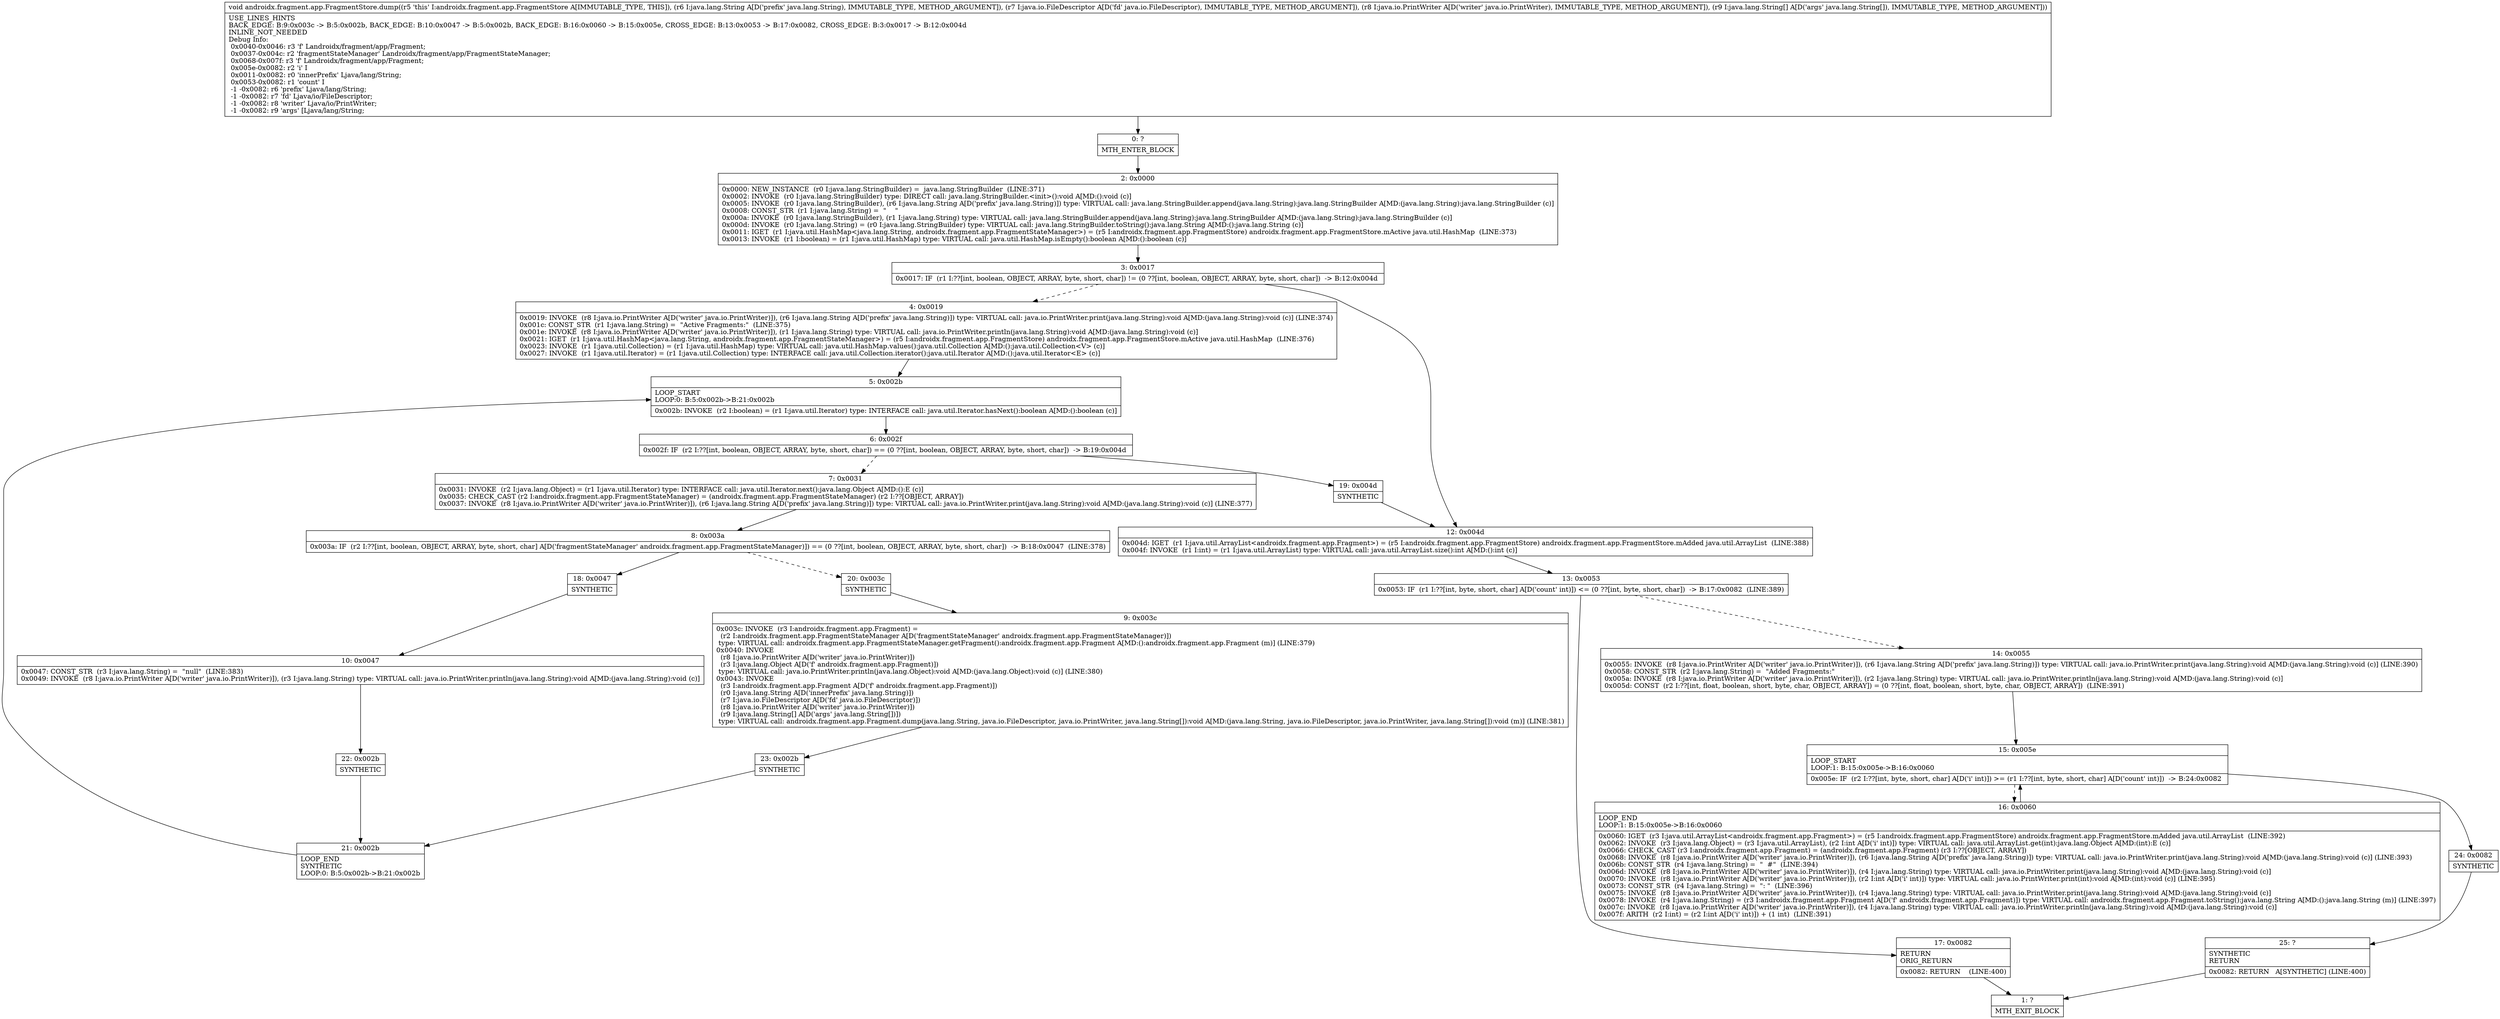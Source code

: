 digraph "CFG forandroidx.fragment.app.FragmentStore.dump(Ljava\/lang\/String;Ljava\/io\/FileDescriptor;Ljava\/io\/PrintWriter;[Ljava\/lang\/String;)V" {
Node_0 [shape=record,label="{0\:\ ?|MTH_ENTER_BLOCK\l}"];
Node_2 [shape=record,label="{2\:\ 0x0000|0x0000: NEW_INSTANCE  (r0 I:java.lang.StringBuilder) =  java.lang.StringBuilder  (LINE:371)\l0x0002: INVOKE  (r0 I:java.lang.StringBuilder) type: DIRECT call: java.lang.StringBuilder.\<init\>():void A[MD:():void (c)]\l0x0005: INVOKE  (r0 I:java.lang.StringBuilder), (r6 I:java.lang.String A[D('prefix' java.lang.String)]) type: VIRTUAL call: java.lang.StringBuilder.append(java.lang.String):java.lang.StringBuilder A[MD:(java.lang.String):java.lang.StringBuilder (c)]\l0x0008: CONST_STR  (r1 I:java.lang.String) =  \"    \" \l0x000a: INVOKE  (r0 I:java.lang.StringBuilder), (r1 I:java.lang.String) type: VIRTUAL call: java.lang.StringBuilder.append(java.lang.String):java.lang.StringBuilder A[MD:(java.lang.String):java.lang.StringBuilder (c)]\l0x000d: INVOKE  (r0 I:java.lang.String) = (r0 I:java.lang.StringBuilder) type: VIRTUAL call: java.lang.StringBuilder.toString():java.lang.String A[MD:():java.lang.String (c)]\l0x0011: IGET  (r1 I:java.util.HashMap\<java.lang.String, androidx.fragment.app.FragmentStateManager\>) = (r5 I:androidx.fragment.app.FragmentStore) androidx.fragment.app.FragmentStore.mActive java.util.HashMap  (LINE:373)\l0x0013: INVOKE  (r1 I:boolean) = (r1 I:java.util.HashMap) type: VIRTUAL call: java.util.HashMap.isEmpty():boolean A[MD:():boolean (c)]\l}"];
Node_3 [shape=record,label="{3\:\ 0x0017|0x0017: IF  (r1 I:??[int, boolean, OBJECT, ARRAY, byte, short, char]) != (0 ??[int, boolean, OBJECT, ARRAY, byte, short, char])  \-\> B:12:0x004d \l}"];
Node_4 [shape=record,label="{4\:\ 0x0019|0x0019: INVOKE  (r8 I:java.io.PrintWriter A[D('writer' java.io.PrintWriter)]), (r6 I:java.lang.String A[D('prefix' java.lang.String)]) type: VIRTUAL call: java.io.PrintWriter.print(java.lang.String):void A[MD:(java.lang.String):void (c)] (LINE:374)\l0x001c: CONST_STR  (r1 I:java.lang.String) =  \"Active Fragments:\"  (LINE:375)\l0x001e: INVOKE  (r8 I:java.io.PrintWriter A[D('writer' java.io.PrintWriter)]), (r1 I:java.lang.String) type: VIRTUAL call: java.io.PrintWriter.println(java.lang.String):void A[MD:(java.lang.String):void (c)]\l0x0021: IGET  (r1 I:java.util.HashMap\<java.lang.String, androidx.fragment.app.FragmentStateManager\>) = (r5 I:androidx.fragment.app.FragmentStore) androidx.fragment.app.FragmentStore.mActive java.util.HashMap  (LINE:376)\l0x0023: INVOKE  (r1 I:java.util.Collection) = (r1 I:java.util.HashMap) type: VIRTUAL call: java.util.HashMap.values():java.util.Collection A[MD:():java.util.Collection\<V\> (c)]\l0x0027: INVOKE  (r1 I:java.util.Iterator) = (r1 I:java.util.Collection) type: INTERFACE call: java.util.Collection.iterator():java.util.Iterator A[MD:():java.util.Iterator\<E\> (c)]\l}"];
Node_5 [shape=record,label="{5\:\ 0x002b|LOOP_START\lLOOP:0: B:5:0x002b\-\>B:21:0x002b\l|0x002b: INVOKE  (r2 I:boolean) = (r1 I:java.util.Iterator) type: INTERFACE call: java.util.Iterator.hasNext():boolean A[MD:():boolean (c)]\l}"];
Node_6 [shape=record,label="{6\:\ 0x002f|0x002f: IF  (r2 I:??[int, boolean, OBJECT, ARRAY, byte, short, char]) == (0 ??[int, boolean, OBJECT, ARRAY, byte, short, char])  \-\> B:19:0x004d \l}"];
Node_7 [shape=record,label="{7\:\ 0x0031|0x0031: INVOKE  (r2 I:java.lang.Object) = (r1 I:java.util.Iterator) type: INTERFACE call: java.util.Iterator.next():java.lang.Object A[MD:():E (c)]\l0x0035: CHECK_CAST (r2 I:androidx.fragment.app.FragmentStateManager) = (androidx.fragment.app.FragmentStateManager) (r2 I:??[OBJECT, ARRAY]) \l0x0037: INVOKE  (r8 I:java.io.PrintWriter A[D('writer' java.io.PrintWriter)]), (r6 I:java.lang.String A[D('prefix' java.lang.String)]) type: VIRTUAL call: java.io.PrintWriter.print(java.lang.String):void A[MD:(java.lang.String):void (c)] (LINE:377)\l}"];
Node_8 [shape=record,label="{8\:\ 0x003a|0x003a: IF  (r2 I:??[int, boolean, OBJECT, ARRAY, byte, short, char] A[D('fragmentStateManager' androidx.fragment.app.FragmentStateManager)]) == (0 ??[int, boolean, OBJECT, ARRAY, byte, short, char])  \-\> B:18:0x0047  (LINE:378)\l}"];
Node_18 [shape=record,label="{18\:\ 0x0047|SYNTHETIC\l}"];
Node_10 [shape=record,label="{10\:\ 0x0047|0x0047: CONST_STR  (r3 I:java.lang.String) =  \"null\"  (LINE:383)\l0x0049: INVOKE  (r8 I:java.io.PrintWriter A[D('writer' java.io.PrintWriter)]), (r3 I:java.lang.String) type: VIRTUAL call: java.io.PrintWriter.println(java.lang.String):void A[MD:(java.lang.String):void (c)]\l}"];
Node_22 [shape=record,label="{22\:\ 0x002b|SYNTHETIC\l}"];
Node_21 [shape=record,label="{21\:\ 0x002b|LOOP_END\lSYNTHETIC\lLOOP:0: B:5:0x002b\-\>B:21:0x002b\l}"];
Node_20 [shape=record,label="{20\:\ 0x003c|SYNTHETIC\l}"];
Node_9 [shape=record,label="{9\:\ 0x003c|0x003c: INVOKE  (r3 I:androidx.fragment.app.Fragment) = \l  (r2 I:androidx.fragment.app.FragmentStateManager A[D('fragmentStateManager' androidx.fragment.app.FragmentStateManager)])\l type: VIRTUAL call: androidx.fragment.app.FragmentStateManager.getFragment():androidx.fragment.app.Fragment A[MD:():androidx.fragment.app.Fragment (m)] (LINE:379)\l0x0040: INVOKE  \l  (r8 I:java.io.PrintWriter A[D('writer' java.io.PrintWriter)])\l  (r3 I:java.lang.Object A[D('f' androidx.fragment.app.Fragment)])\l type: VIRTUAL call: java.io.PrintWriter.println(java.lang.Object):void A[MD:(java.lang.Object):void (c)] (LINE:380)\l0x0043: INVOKE  \l  (r3 I:androidx.fragment.app.Fragment A[D('f' androidx.fragment.app.Fragment)])\l  (r0 I:java.lang.String A[D('innerPrefix' java.lang.String)])\l  (r7 I:java.io.FileDescriptor A[D('fd' java.io.FileDescriptor)])\l  (r8 I:java.io.PrintWriter A[D('writer' java.io.PrintWriter)])\l  (r9 I:java.lang.String[] A[D('args' java.lang.String[])])\l type: VIRTUAL call: androidx.fragment.app.Fragment.dump(java.lang.String, java.io.FileDescriptor, java.io.PrintWriter, java.lang.String[]):void A[MD:(java.lang.String, java.io.FileDescriptor, java.io.PrintWriter, java.lang.String[]):void (m)] (LINE:381)\l}"];
Node_23 [shape=record,label="{23\:\ 0x002b|SYNTHETIC\l}"];
Node_19 [shape=record,label="{19\:\ 0x004d|SYNTHETIC\l}"];
Node_12 [shape=record,label="{12\:\ 0x004d|0x004d: IGET  (r1 I:java.util.ArrayList\<androidx.fragment.app.Fragment\>) = (r5 I:androidx.fragment.app.FragmentStore) androidx.fragment.app.FragmentStore.mAdded java.util.ArrayList  (LINE:388)\l0x004f: INVOKE  (r1 I:int) = (r1 I:java.util.ArrayList) type: VIRTUAL call: java.util.ArrayList.size():int A[MD:():int (c)]\l}"];
Node_13 [shape=record,label="{13\:\ 0x0053|0x0053: IF  (r1 I:??[int, byte, short, char] A[D('count' int)]) \<= (0 ??[int, byte, short, char])  \-\> B:17:0x0082  (LINE:389)\l}"];
Node_14 [shape=record,label="{14\:\ 0x0055|0x0055: INVOKE  (r8 I:java.io.PrintWriter A[D('writer' java.io.PrintWriter)]), (r6 I:java.lang.String A[D('prefix' java.lang.String)]) type: VIRTUAL call: java.io.PrintWriter.print(java.lang.String):void A[MD:(java.lang.String):void (c)] (LINE:390)\l0x0058: CONST_STR  (r2 I:java.lang.String) =  \"Added Fragments:\" \l0x005a: INVOKE  (r8 I:java.io.PrintWriter A[D('writer' java.io.PrintWriter)]), (r2 I:java.lang.String) type: VIRTUAL call: java.io.PrintWriter.println(java.lang.String):void A[MD:(java.lang.String):void (c)]\l0x005d: CONST  (r2 I:??[int, float, boolean, short, byte, char, OBJECT, ARRAY]) = (0 ??[int, float, boolean, short, byte, char, OBJECT, ARRAY])  (LINE:391)\l}"];
Node_15 [shape=record,label="{15\:\ 0x005e|LOOP_START\lLOOP:1: B:15:0x005e\-\>B:16:0x0060\l|0x005e: IF  (r2 I:??[int, byte, short, char] A[D('i' int)]) \>= (r1 I:??[int, byte, short, char] A[D('count' int)])  \-\> B:24:0x0082 \l}"];
Node_16 [shape=record,label="{16\:\ 0x0060|LOOP_END\lLOOP:1: B:15:0x005e\-\>B:16:0x0060\l|0x0060: IGET  (r3 I:java.util.ArrayList\<androidx.fragment.app.Fragment\>) = (r5 I:androidx.fragment.app.FragmentStore) androidx.fragment.app.FragmentStore.mAdded java.util.ArrayList  (LINE:392)\l0x0062: INVOKE  (r3 I:java.lang.Object) = (r3 I:java.util.ArrayList), (r2 I:int A[D('i' int)]) type: VIRTUAL call: java.util.ArrayList.get(int):java.lang.Object A[MD:(int):E (c)]\l0x0066: CHECK_CAST (r3 I:androidx.fragment.app.Fragment) = (androidx.fragment.app.Fragment) (r3 I:??[OBJECT, ARRAY]) \l0x0068: INVOKE  (r8 I:java.io.PrintWriter A[D('writer' java.io.PrintWriter)]), (r6 I:java.lang.String A[D('prefix' java.lang.String)]) type: VIRTUAL call: java.io.PrintWriter.print(java.lang.String):void A[MD:(java.lang.String):void (c)] (LINE:393)\l0x006b: CONST_STR  (r4 I:java.lang.String) =  \"  #\"  (LINE:394)\l0x006d: INVOKE  (r8 I:java.io.PrintWriter A[D('writer' java.io.PrintWriter)]), (r4 I:java.lang.String) type: VIRTUAL call: java.io.PrintWriter.print(java.lang.String):void A[MD:(java.lang.String):void (c)]\l0x0070: INVOKE  (r8 I:java.io.PrintWriter A[D('writer' java.io.PrintWriter)]), (r2 I:int A[D('i' int)]) type: VIRTUAL call: java.io.PrintWriter.print(int):void A[MD:(int):void (c)] (LINE:395)\l0x0073: CONST_STR  (r4 I:java.lang.String) =  \": \"  (LINE:396)\l0x0075: INVOKE  (r8 I:java.io.PrintWriter A[D('writer' java.io.PrintWriter)]), (r4 I:java.lang.String) type: VIRTUAL call: java.io.PrintWriter.print(java.lang.String):void A[MD:(java.lang.String):void (c)]\l0x0078: INVOKE  (r4 I:java.lang.String) = (r3 I:androidx.fragment.app.Fragment A[D('f' androidx.fragment.app.Fragment)]) type: VIRTUAL call: androidx.fragment.app.Fragment.toString():java.lang.String A[MD:():java.lang.String (m)] (LINE:397)\l0x007c: INVOKE  (r8 I:java.io.PrintWriter A[D('writer' java.io.PrintWriter)]), (r4 I:java.lang.String) type: VIRTUAL call: java.io.PrintWriter.println(java.lang.String):void A[MD:(java.lang.String):void (c)]\l0x007f: ARITH  (r2 I:int) = (r2 I:int A[D('i' int)]) + (1 int)  (LINE:391)\l}"];
Node_24 [shape=record,label="{24\:\ 0x0082|SYNTHETIC\l}"];
Node_25 [shape=record,label="{25\:\ ?|SYNTHETIC\lRETURN\l|0x0082: RETURN   A[SYNTHETIC] (LINE:400)\l}"];
Node_1 [shape=record,label="{1\:\ ?|MTH_EXIT_BLOCK\l}"];
Node_17 [shape=record,label="{17\:\ 0x0082|RETURN\lORIG_RETURN\l|0x0082: RETURN    (LINE:400)\l}"];
MethodNode[shape=record,label="{void androidx.fragment.app.FragmentStore.dump((r5 'this' I:androidx.fragment.app.FragmentStore A[IMMUTABLE_TYPE, THIS]), (r6 I:java.lang.String A[D('prefix' java.lang.String), IMMUTABLE_TYPE, METHOD_ARGUMENT]), (r7 I:java.io.FileDescriptor A[D('fd' java.io.FileDescriptor), IMMUTABLE_TYPE, METHOD_ARGUMENT]), (r8 I:java.io.PrintWriter A[D('writer' java.io.PrintWriter), IMMUTABLE_TYPE, METHOD_ARGUMENT]), (r9 I:java.lang.String[] A[D('args' java.lang.String[]), IMMUTABLE_TYPE, METHOD_ARGUMENT]))  | USE_LINES_HINTS\lBACK_EDGE: B:9:0x003c \-\> B:5:0x002b, BACK_EDGE: B:10:0x0047 \-\> B:5:0x002b, BACK_EDGE: B:16:0x0060 \-\> B:15:0x005e, CROSS_EDGE: B:13:0x0053 \-\> B:17:0x0082, CROSS_EDGE: B:3:0x0017 \-\> B:12:0x004d\lINLINE_NOT_NEEDED\lDebug Info:\l  0x0040\-0x0046: r3 'f' Landroidx\/fragment\/app\/Fragment;\l  0x0037\-0x004c: r2 'fragmentStateManager' Landroidx\/fragment\/app\/FragmentStateManager;\l  0x0068\-0x007f: r3 'f' Landroidx\/fragment\/app\/Fragment;\l  0x005e\-0x0082: r2 'i' I\l  0x0011\-0x0082: r0 'innerPrefix' Ljava\/lang\/String;\l  0x0053\-0x0082: r1 'count' I\l  \-1 \-0x0082: r6 'prefix' Ljava\/lang\/String;\l  \-1 \-0x0082: r7 'fd' Ljava\/io\/FileDescriptor;\l  \-1 \-0x0082: r8 'writer' Ljava\/io\/PrintWriter;\l  \-1 \-0x0082: r9 'args' [Ljava\/lang\/String;\l}"];
MethodNode -> Node_0;Node_0 -> Node_2;
Node_2 -> Node_3;
Node_3 -> Node_4[style=dashed];
Node_3 -> Node_12;
Node_4 -> Node_5;
Node_5 -> Node_6;
Node_6 -> Node_7[style=dashed];
Node_6 -> Node_19;
Node_7 -> Node_8;
Node_8 -> Node_18;
Node_8 -> Node_20[style=dashed];
Node_18 -> Node_10;
Node_10 -> Node_22;
Node_22 -> Node_21;
Node_21 -> Node_5;
Node_20 -> Node_9;
Node_9 -> Node_23;
Node_23 -> Node_21;
Node_19 -> Node_12;
Node_12 -> Node_13;
Node_13 -> Node_14[style=dashed];
Node_13 -> Node_17;
Node_14 -> Node_15;
Node_15 -> Node_16[style=dashed];
Node_15 -> Node_24;
Node_16 -> Node_15;
Node_24 -> Node_25;
Node_25 -> Node_1;
Node_17 -> Node_1;
}

